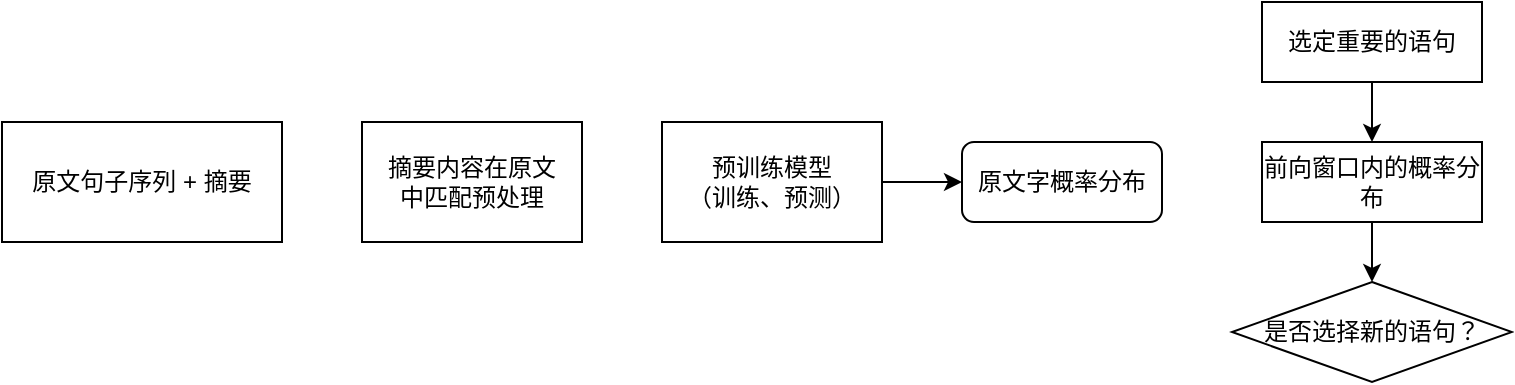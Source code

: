 <mxfile version="14.9.0" type="github">
  <diagram id="uvNY4hJTyaJcTsFdf9AY" name="Page-1">
    <mxGraphModel dx="1186" dy="637" grid="1" gridSize="10" guides="1" tooltips="1" connect="1" arrows="1" fold="1" page="1" pageScale="1" pageWidth="827" pageHeight="1169" math="0" shadow="0">
      <root>
        <mxCell id="0" />
        <mxCell id="1" parent="0" />
        <mxCell id="btSUhcqfn21wtpBxIQCf-1" value="原文句子序列 + 摘要" style="rounded=0;whiteSpace=wrap;html=1;" vertex="1" parent="1">
          <mxGeometry x="20" y="200" width="140" height="60" as="geometry" />
        </mxCell>
        <mxCell id="btSUhcqfn21wtpBxIQCf-2" value="摘要内容在原文&lt;br&gt;中匹配预处理" style="rounded=0;whiteSpace=wrap;html=1;" vertex="1" parent="1">
          <mxGeometry x="200" y="200" width="110" height="60" as="geometry" />
        </mxCell>
        <mxCell id="btSUhcqfn21wtpBxIQCf-3" value="预训练模型&lt;br&gt;（训练、预测）" style="rounded=0;whiteSpace=wrap;html=1;" vertex="1" parent="1">
          <mxGeometry x="350" y="200" width="110" height="60" as="geometry" />
        </mxCell>
        <mxCell id="btSUhcqfn21wtpBxIQCf-4" value="选定重要的语句" style="rounded=0;whiteSpace=wrap;html=1;" vertex="1" parent="1">
          <mxGeometry x="650" y="140" width="110" height="40" as="geometry" />
        </mxCell>
        <mxCell id="btSUhcqfn21wtpBxIQCf-5" value="前向窗口内的概率分布" style="rounded=0;whiteSpace=wrap;html=1;" vertex="1" parent="1">
          <mxGeometry x="650" y="210" width="110" height="40" as="geometry" />
        </mxCell>
        <mxCell id="btSUhcqfn21wtpBxIQCf-7" value="" style="endArrow=classic;html=1;exitX=1;exitY=0.5;exitDx=0;exitDy=0;entryX=0;entryY=0.5;entryDx=0;entryDy=0;" edge="1" parent="1" source="btSUhcqfn21wtpBxIQCf-3" target="btSUhcqfn21wtpBxIQCf-10">
          <mxGeometry width="50" height="50" relative="1" as="geometry">
            <mxPoint x="390" y="340" as="sourcePoint" />
            <mxPoint x="440" y="290" as="targetPoint" />
          </mxGeometry>
        </mxCell>
        <mxCell id="btSUhcqfn21wtpBxIQCf-8" value="" style="endArrow=classic;html=1;entryX=0.5;entryY=0;entryDx=0;entryDy=0;exitX=0.5;exitY=1;exitDx=0;exitDy=0;" edge="1" parent="1" source="btSUhcqfn21wtpBxIQCf-4" target="btSUhcqfn21wtpBxIQCf-5">
          <mxGeometry width="50" height="50" relative="1" as="geometry">
            <mxPoint x="420" y="340" as="sourcePoint" />
            <mxPoint x="470" y="290" as="targetPoint" />
          </mxGeometry>
        </mxCell>
        <mxCell id="btSUhcqfn21wtpBxIQCf-9" value="" style="endArrow=classic;html=1;exitX=0.5;exitY=1;exitDx=0;exitDy=0;" edge="1" parent="1" source="btSUhcqfn21wtpBxIQCf-5">
          <mxGeometry width="50" height="50" relative="1" as="geometry">
            <mxPoint x="420" y="340" as="sourcePoint" />
            <mxPoint x="705" y="280" as="targetPoint" />
          </mxGeometry>
        </mxCell>
        <mxCell id="btSUhcqfn21wtpBxIQCf-10" value="原文字概率分布" style="rounded=1;whiteSpace=wrap;html=1;" vertex="1" parent="1">
          <mxGeometry x="500" y="210" width="100" height="40" as="geometry" />
        </mxCell>
        <mxCell id="btSUhcqfn21wtpBxIQCf-12" value="是否选择新的语句？" style="rhombus;whiteSpace=wrap;html=1;" vertex="1" parent="1">
          <mxGeometry x="635" y="280" width="140" height="50" as="geometry" />
        </mxCell>
      </root>
    </mxGraphModel>
  </diagram>
</mxfile>
